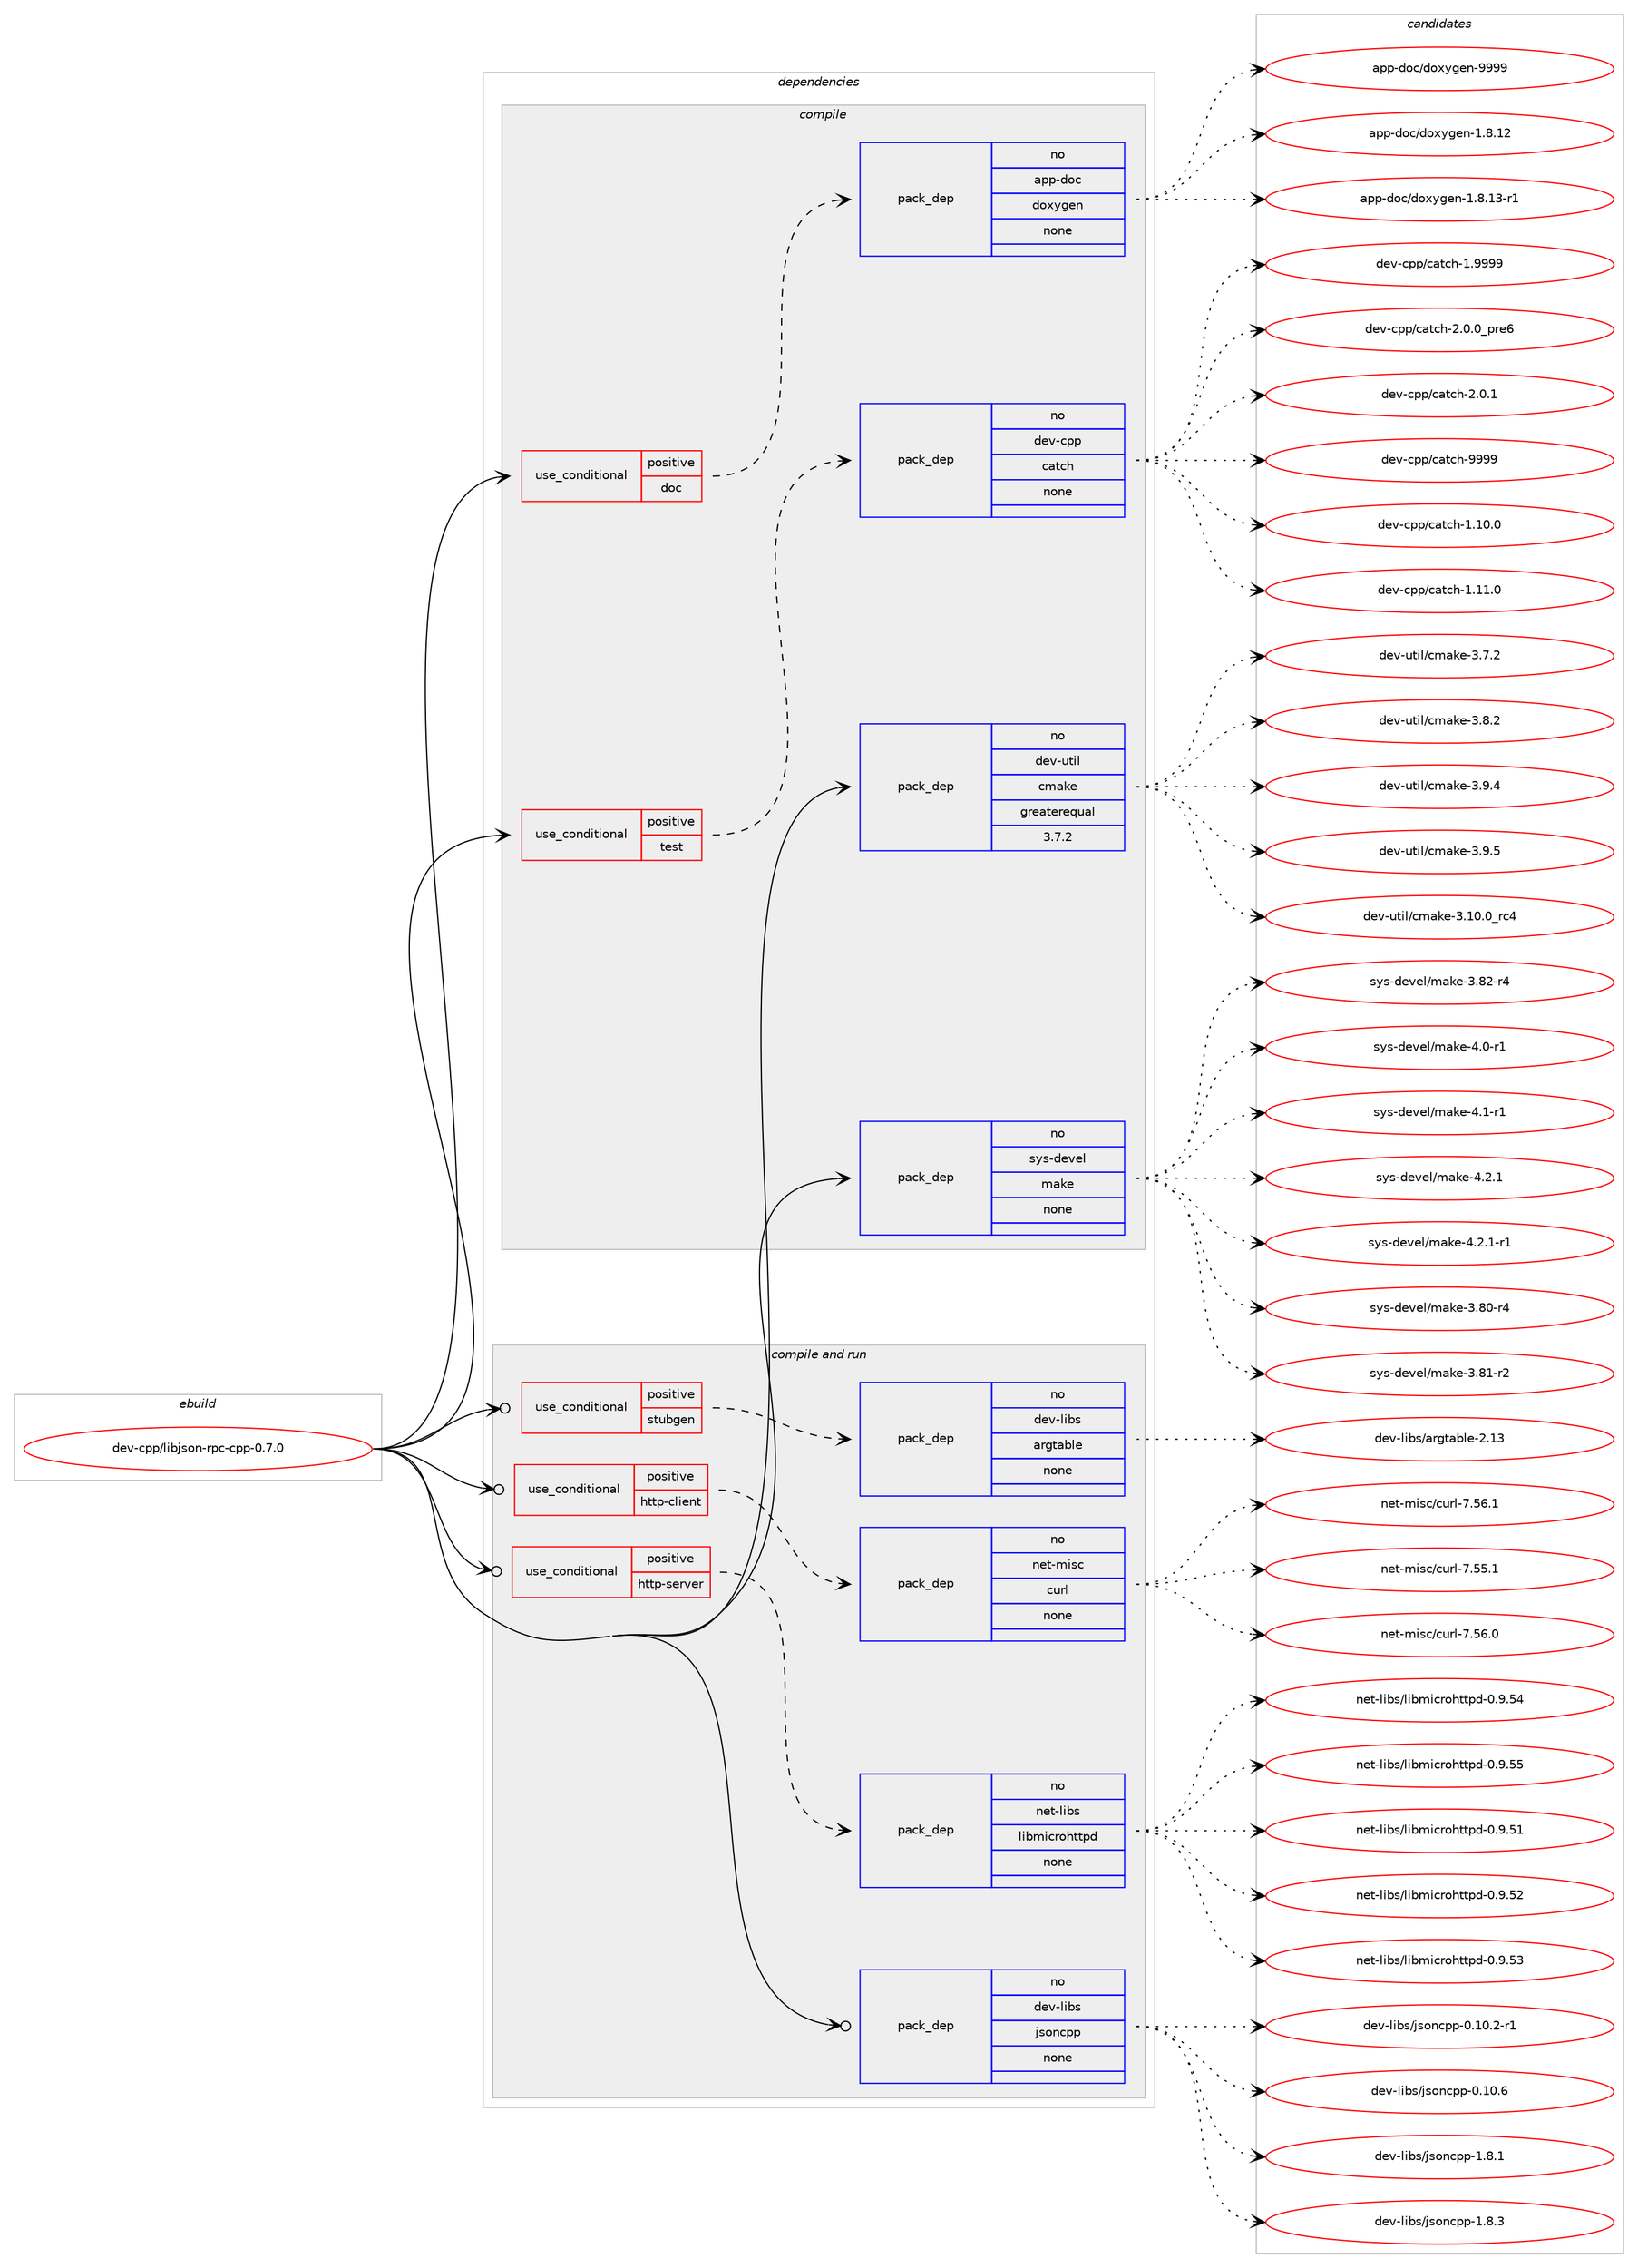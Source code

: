 digraph prolog {

# *************
# Graph options
# *************

newrank=true;
concentrate=true;
compound=true;
graph [rankdir=LR,fontname=Helvetica,fontsize=10,ranksep=1.5];#, ranksep=2.5, nodesep=0.2];
edge  [arrowhead=vee];
node  [fontname=Helvetica,fontsize=10];

# **********
# The ebuild
# **********

subgraph cluster_leftcol {
color=gray;
rank=same;
label=<<i>ebuild</i>>;
id [label="dev-cpp/libjson-rpc-cpp-0.7.0", color=red, width=4, href="../dev-cpp/libjson-rpc-cpp-0.7.0.svg"];
}

# ****************
# The dependencies
# ****************

subgraph cluster_midcol {
color=gray;
label=<<i>dependencies</i>>;
subgraph cluster_compile {
fillcolor="#eeeeee";
style=filled;
label=<<i>compile</i>>;
subgraph cond15846 {
dependency65813 [label=<<TABLE BORDER="0" CELLBORDER="1" CELLSPACING="0" CELLPADDING="4"><TR><TD ROWSPAN="3" CELLPADDING="10">use_conditional</TD></TR><TR><TD>positive</TD></TR><TR><TD>doc</TD></TR></TABLE>>, shape=none, color=red];
subgraph pack48504 {
dependency65814 [label=<<TABLE BORDER="0" CELLBORDER="1" CELLSPACING="0" CELLPADDING="4" WIDTH="220"><TR><TD ROWSPAN="6" CELLPADDING="30">pack_dep</TD></TR><TR><TD WIDTH="110">no</TD></TR><TR><TD>app-doc</TD></TR><TR><TD>doxygen</TD></TR><TR><TD>none</TD></TR><TR><TD></TD></TR></TABLE>>, shape=none, color=blue];
}
dependency65813:e -> dependency65814:w [weight=20,style="dashed",arrowhead="vee"];
}
id:e -> dependency65813:w [weight=20,style="solid",arrowhead="vee"];
subgraph cond15847 {
dependency65815 [label=<<TABLE BORDER="0" CELLBORDER="1" CELLSPACING="0" CELLPADDING="4"><TR><TD ROWSPAN="3" CELLPADDING="10">use_conditional</TD></TR><TR><TD>positive</TD></TR><TR><TD>test</TD></TR></TABLE>>, shape=none, color=red];
subgraph pack48505 {
dependency65816 [label=<<TABLE BORDER="0" CELLBORDER="1" CELLSPACING="0" CELLPADDING="4" WIDTH="220"><TR><TD ROWSPAN="6" CELLPADDING="30">pack_dep</TD></TR><TR><TD WIDTH="110">no</TD></TR><TR><TD>dev-cpp</TD></TR><TR><TD>catch</TD></TR><TR><TD>none</TD></TR><TR><TD></TD></TR></TABLE>>, shape=none, color=blue];
}
dependency65815:e -> dependency65816:w [weight=20,style="dashed",arrowhead="vee"];
}
id:e -> dependency65815:w [weight=20,style="solid",arrowhead="vee"];
subgraph pack48506 {
dependency65817 [label=<<TABLE BORDER="0" CELLBORDER="1" CELLSPACING="0" CELLPADDING="4" WIDTH="220"><TR><TD ROWSPAN="6" CELLPADDING="30">pack_dep</TD></TR><TR><TD WIDTH="110">no</TD></TR><TR><TD>dev-util</TD></TR><TR><TD>cmake</TD></TR><TR><TD>greaterequal</TD></TR><TR><TD>3.7.2</TD></TR></TABLE>>, shape=none, color=blue];
}
id:e -> dependency65817:w [weight=20,style="solid",arrowhead="vee"];
subgraph pack48507 {
dependency65818 [label=<<TABLE BORDER="0" CELLBORDER="1" CELLSPACING="0" CELLPADDING="4" WIDTH="220"><TR><TD ROWSPAN="6" CELLPADDING="30">pack_dep</TD></TR><TR><TD WIDTH="110">no</TD></TR><TR><TD>sys-devel</TD></TR><TR><TD>make</TD></TR><TR><TD>none</TD></TR><TR><TD></TD></TR></TABLE>>, shape=none, color=blue];
}
id:e -> dependency65818:w [weight=20,style="solid",arrowhead="vee"];
}
subgraph cluster_compileandrun {
fillcolor="#eeeeee";
style=filled;
label=<<i>compile and run</i>>;
subgraph cond15848 {
dependency65819 [label=<<TABLE BORDER="0" CELLBORDER="1" CELLSPACING="0" CELLPADDING="4"><TR><TD ROWSPAN="3" CELLPADDING="10">use_conditional</TD></TR><TR><TD>positive</TD></TR><TR><TD>http-client</TD></TR></TABLE>>, shape=none, color=red];
subgraph pack48508 {
dependency65820 [label=<<TABLE BORDER="0" CELLBORDER="1" CELLSPACING="0" CELLPADDING="4" WIDTH="220"><TR><TD ROWSPAN="6" CELLPADDING="30">pack_dep</TD></TR><TR><TD WIDTH="110">no</TD></TR><TR><TD>net-misc</TD></TR><TR><TD>curl</TD></TR><TR><TD>none</TD></TR><TR><TD></TD></TR></TABLE>>, shape=none, color=blue];
}
dependency65819:e -> dependency65820:w [weight=20,style="dashed",arrowhead="vee"];
}
id:e -> dependency65819:w [weight=20,style="solid",arrowhead="odotvee"];
subgraph cond15849 {
dependency65821 [label=<<TABLE BORDER="0" CELLBORDER="1" CELLSPACING="0" CELLPADDING="4"><TR><TD ROWSPAN="3" CELLPADDING="10">use_conditional</TD></TR><TR><TD>positive</TD></TR><TR><TD>http-server</TD></TR></TABLE>>, shape=none, color=red];
subgraph pack48509 {
dependency65822 [label=<<TABLE BORDER="0" CELLBORDER="1" CELLSPACING="0" CELLPADDING="4" WIDTH="220"><TR><TD ROWSPAN="6" CELLPADDING="30">pack_dep</TD></TR><TR><TD WIDTH="110">no</TD></TR><TR><TD>net-libs</TD></TR><TR><TD>libmicrohttpd</TD></TR><TR><TD>none</TD></TR><TR><TD></TD></TR></TABLE>>, shape=none, color=blue];
}
dependency65821:e -> dependency65822:w [weight=20,style="dashed",arrowhead="vee"];
}
id:e -> dependency65821:w [weight=20,style="solid",arrowhead="odotvee"];
subgraph cond15850 {
dependency65823 [label=<<TABLE BORDER="0" CELLBORDER="1" CELLSPACING="0" CELLPADDING="4"><TR><TD ROWSPAN="3" CELLPADDING="10">use_conditional</TD></TR><TR><TD>positive</TD></TR><TR><TD>stubgen</TD></TR></TABLE>>, shape=none, color=red];
subgraph pack48510 {
dependency65824 [label=<<TABLE BORDER="0" CELLBORDER="1" CELLSPACING="0" CELLPADDING="4" WIDTH="220"><TR><TD ROWSPAN="6" CELLPADDING="30">pack_dep</TD></TR><TR><TD WIDTH="110">no</TD></TR><TR><TD>dev-libs</TD></TR><TR><TD>argtable</TD></TR><TR><TD>none</TD></TR><TR><TD></TD></TR></TABLE>>, shape=none, color=blue];
}
dependency65823:e -> dependency65824:w [weight=20,style="dashed",arrowhead="vee"];
}
id:e -> dependency65823:w [weight=20,style="solid",arrowhead="odotvee"];
subgraph pack48511 {
dependency65825 [label=<<TABLE BORDER="0" CELLBORDER="1" CELLSPACING="0" CELLPADDING="4" WIDTH="220"><TR><TD ROWSPAN="6" CELLPADDING="30">pack_dep</TD></TR><TR><TD WIDTH="110">no</TD></TR><TR><TD>dev-libs</TD></TR><TR><TD>jsoncpp</TD></TR><TR><TD>none</TD></TR><TR><TD></TD></TR></TABLE>>, shape=none, color=blue];
}
id:e -> dependency65825:w [weight=20,style="solid",arrowhead="odotvee"];
}
subgraph cluster_run {
fillcolor="#eeeeee";
style=filled;
label=<<i>run</i>>;
}
}

# **************
# The candidates
# **************

subgraph cluster_choices {
rank=same;
color=gray;
label=<<i>candidates</i>>;

subgraph choice48504 {
color=black;
nodesep=1;
choice9711211245100111994710011112012110310111045494656464950 [label="app-doc/doxygen-1.8.12", color=red, width=4,href="../app-doc/doxygen-1.8.12.svg"];
choice97112112451001119947100111120121103101110454946564649514511449 [label="app-doc/doxygen-1.8.13-r1", color=red, width=4,href="../app-doc/doxygen-1.8.13-r1.svg"];
choice971121124510011199471001111201211031011104557575757 [label="app-doc/doxygen-9999", color=red, width=4,href="../app-doc/doxygen-9999.svg"];
dependency65814:e -> choice9711211245100111994710011112012110310111045494656464950:w [style=dotted,weight="100"];
dependency65814:e -> choice97112112451001119947100111120121103101110454946564649514511449:w [style=dotted,weight="100"];
dependency65814:e -> choice971121124510011199471001111201211031011104557575757:w [style=dotted,weight="100"];
}
subgraph choice48505 {
color=black;
nodesep=1;
choice10010111845991121124799971169910445494649484648 [label="dev-cpp/catch-1.10.0", color=red, width=4,href="../dev-cpp/catch-1.10.0.svg"];
choice10010111845991121124799971169910445494649494648 [label="dev-cpp/catch-1.11.0", color=red, width=4,href="../dev-cpp/catch-1.11.0.svg"];
choice10010111845991121124799971169910445494657575757 [label="dev-cpp/catch-1.9999", color=red, width=4,href="../dev-cpp/catch-1.9999.svg"];
choice1001011184599112112479997116991044550464846489511211410154 [label="dev-cpp/catch-2.0.0_pre6", color=red, width=4,href="../dev-cpp/catch-2.0.0_pre6.svg"];
choice100101118459911211247999711699104455046484649 [label="dev-cpp/catch-2.0.1", color=red, width=4,href="../dev-cpp/catch-2.0.1.svg"];
choice1001011184599112112479997116991044557575757 [label="dev-cpp/catch-9999", color=red, width=4,href="../dev-cpp/catch-9999.svg"];
dependency65816:e -> choice10010111845991121124799971169910445494649484648:w [style=dotted,weight="100"];
dependency65816:e -> choice10010111845991121124799971169910445494649494648:w [style=dotted,weight="100"];
dependency65816:e -> choice10010111845991121124799971169910445494657575757:w [style=dotted,weight="100"];
dependency65816:e -> choice1001011184599112112479997116991044550464846489511211410154:w [style=dotted,weight="100"];
dependency65816:e -> choice100101118459911211247999711699104455046484649:w [style=dotted,weight="100"];
dependency65816:e -> choice1001011184599112112479997116991044557575757:w [style=dotted,weight="100"];
}
subgraph choice48506 {
color=black;
nodesep=1;
choice1001011184511711610510847991099710710145514649484648951149952 [label="dev-util/cmake-3.10.0_rc4", color=red, width=4,href="../dev-util/cmake-3.10.0_rc4.svg"];
choice10010111845117116105108479910997107101455146554650 [label="dev-util/cmake-3.7.2", color=red, width=4,href="../dev-util/cmake-3.7.2.svg"];
choice10010111845117116105108479910997107101455146564650 [label="dev-util/cmake-3.8.2", color=red, width=4,href="../dev-util/cmake-3.8.2.svg"];
choice10010111845117116105108479910997107101455146574652 [label="dev-util/cmake-3.9.4", color=red, width=4,href="../dev-util/cmake-3.9.4.svg"];
choice10010111845117116105108479910997107101455146574653 [label="dev-util/cmake-3.9.5", color=red, width=4,href="../dev-util/cmake-3.9.5.svg"];
dependency65817:e -> choice1001011184511711610510847991099710710145514649484648951149952:w [style=dotted,weight="100"];
dependency65817:e -> choice10010111845117116105108479910997107101455146554650:w [style=dotted,weight="100"];
dependency65817:e -> choice10010111845117116105108479910997107101455146564650:w [style=dotted,weight="100"];
dependency65817:e -> choice10010111845117116105108479910997107101455146574652:w [style=dotted,weight="100"];
dependency65817:e -> choice10010111845117116105108479910997107101455146574653:w [style=dotted,weight="100"];
}
subgraph choice48507 {
color=black;
nodesep=1;
choice11512111545100101118101108471099710710145514656484511452 [label="sys-devel/make-3.80-r4", color=red, width=4,href="../sys-devel/make-3.80-r4.svg"];
choice11512111545100101118101108471099710710145514656494511450 [label="sys-devel/make-3.81-r2", color=red, width=4,href="../sys-devel/make-3.81-r2.svg"];
choice11512111545100101118101108471099710710145514656504511452 [label="sys-devel/make-3.82-r4", color=red, width=4,href="../sys-devel/make-3.82-r4.svg"];
choice115121115451001011181011084710997107101455246484511449 [label="sys-devel/make-4.0-r1", color=red, width=4,href="../sys-devel/make-4.0-r1.svg"];
choice115121115451001011181011084710997107101455246494511449 [label="sys-devel/make-4.1-r1", color=red, width=4,href="../sys-devel/make-4.1-r1.svg"];
choice115121115451001011181011084710997107101455246504649 [label="sys-devel/make-4.2.1", color=red, width=4,href="../sys-devel/make-4.2.1.svg"];
choice1151211154510010111810110847109971071014552465046494511449 [label="sys-devel/make-4.2.1-r1", color=red, width=4,href="../sys-devel/make-4.2.1-r1.svg"];
dependency65818:e -> choice11512111545100101118101108471099710710145514656484511452:w [style=dotted,weight="100"];
dependency65818:e -> choice11512111545100101118101108471099710710145514656494511450:w [style=dotted,weight="100"];
dependency65818:e -> choice11512111545100101118101108471099710710145514656504511452:w [style=dotted,weight="100"];
dependency65818:e -> choice115121115451001011181011084710997107101455246484511449:w [style=dotted,weight="100"];
dependency65818:e -> choice115121115451001011181011084710997107101455246494511449:w [style=dotted,weight="100"];
dependency65818:e -> choice115121115451001011181011084710997107101455246504649:w [style=dotted,weight="100"];
dependency65818:e -> choice1151211154510010111810110847109971071014552465046494511449:w [style=dotted,weight="100"];
}
subgraph choice48508 {
color=black;
nodesep=1;
choice1101011164510910511599479911711410845554653534649 [label="net-misc/curl-7.55.1", color=red, width=4,href="../net-misc/curl-7.55.1.svg"];
choice1101011164510910511599479911711410845554653544648 [label="net-misc/curl-7.56.0", color=red, width=4,href="../net-misc/curl-7.56.0.svg"];
choice1101011164510910511599479911711410845554653544649 [label="net-misc/curl-7.56.1", color=red, width=4,href="../net-misc/curl-7.56.1.svg"];
dependency65820:e -> choice1101011164510910511599479911711410845554653534649:w [style=dotted,weight="100"];
dependency65820:e -> choice1101011164510910511599479911711410845554653544648:w [style=dotted,weight="100"];
dependency65820:e -> choice1101011164510910511599479911711410845554653544649:w [style=dotted,weight="100"];
}
subgraph choice48509 {
color=black;
nodesep=1;
choice110101116451081059811547108105981091059911411110411611611210045484657465349 [label="net-libs/libmicrohttpd-0.9.51", color=red, width=4,href="../net-libs/libmicrohttpd-0.9.51.svg"];
choice110101116451081059811547108105981091059911411110411611611210045484657465350 [label="net-libs/libmicrohttpd-0.9.52", color=red, width=4,href="../net-libs/libmicrohttpd-0.9.52.svg"];
choice110101116451081059811547108105981091059911411110411611611210045484657465351 [label="net-libs/libmicrohttpd-0.9.53", color=red, width=4,href="../net-libs/libmicrohttpd-0.9.53.svg"];
choice110101116451081059811547108105981091059911411110411611611210045484657465352 [label="net-libs/libmicrohttpd-0.9.54", color=red, width=4,href="../net-libs/libmicrohttpd-0.9.54.svg"];
choice110101116451081059811547108105981091059911411110411611611210045484657465353 [label="net-libs/libmicrohttpd-0.9.55", color=red, width=4,href="../net-libs/libmicrohttpd-0.9.55.svg"];
dependency65822:e -> choice110101116451081059811547108105981091059911411110411611611210045484657465349:w [style=dotted,weight="100"];
dependency65822:e -> choice110101116451081059811547108105981091059911411110411611611210045484657465350:w [style=dotted,weight="100"];
dependency65822:e -> choice110101116451081059811547108105981091059911411110411611611210045484657465351:w [style=dotted,weight="100"];
dependency65822:e -> choice110101116451081059811547108105981091059911411110411611611210045484657465352:w [style=dotted,weight="100"];
dependency65822:e -> choice110101116451081059811547108105981091059911411110411611611210045484657465353:w [style=dotted,weight="100"];
}
subgraph choice48510 {
color=black;
nodesep=1;
choice1001011184510810598115479711410311697981081014550464951 [label="dev-libs/argtable-2.13", color=red, width=4,href="../dev-libs/argtable-2.13.svg"];
dependency65824:e -> choice1001011184510810598115479711410311697981081014550464951:w [style=dotted,weight="100"];
}
subgraph choice48511 {
color=black;
nodesep=1;
choice10010111845108105981154710611511111099112112454846494846504511449 [label="dev-libs/jsoncpp-0.10.2-r1", color=red, width=4,href="../dev-libs/jsoncpp-0.10.2-r1.svg"];
choice1001011184510810598115471061151111109911211245484649484654 [label="dev-libs/jsoncpp-0.10.6", color=red, width=4,href="../dev-libs/jsoncpp-0.10.6.svg"];
choice10010111845108105981154710611511111099112112454946564649 [label="dev-libs/jsoncpp-1.8.1", color=red, width=4,href="../dev-libs/jsoncpp-1.8.1.svg"];
choice10010111845108105981154710611511111099112112454946564651 [label="dev-libs/jsoncpp-1.8.3", color=red, width=4,href="../dev-libs/jsoncpp-1.8.3.svg"];
dependency65825:e -> choice10010111845108105981154710611511111099112112454846494846504511449:w [style=dotted,weight="100"];
dependency65825:e -> choice1001011184510810598115471061151111109911211245484649484654:w [style=dotted,weight="100"];
dependency65825:e -> choice10010111845108105981154710611511111099112112454946564649:w [style=dotted,weight="100"];
dependency65825:e -> choice10010111845108105981154710611511111099112112454946564651:w [style=dotted,weight="100"];
}
}

}
